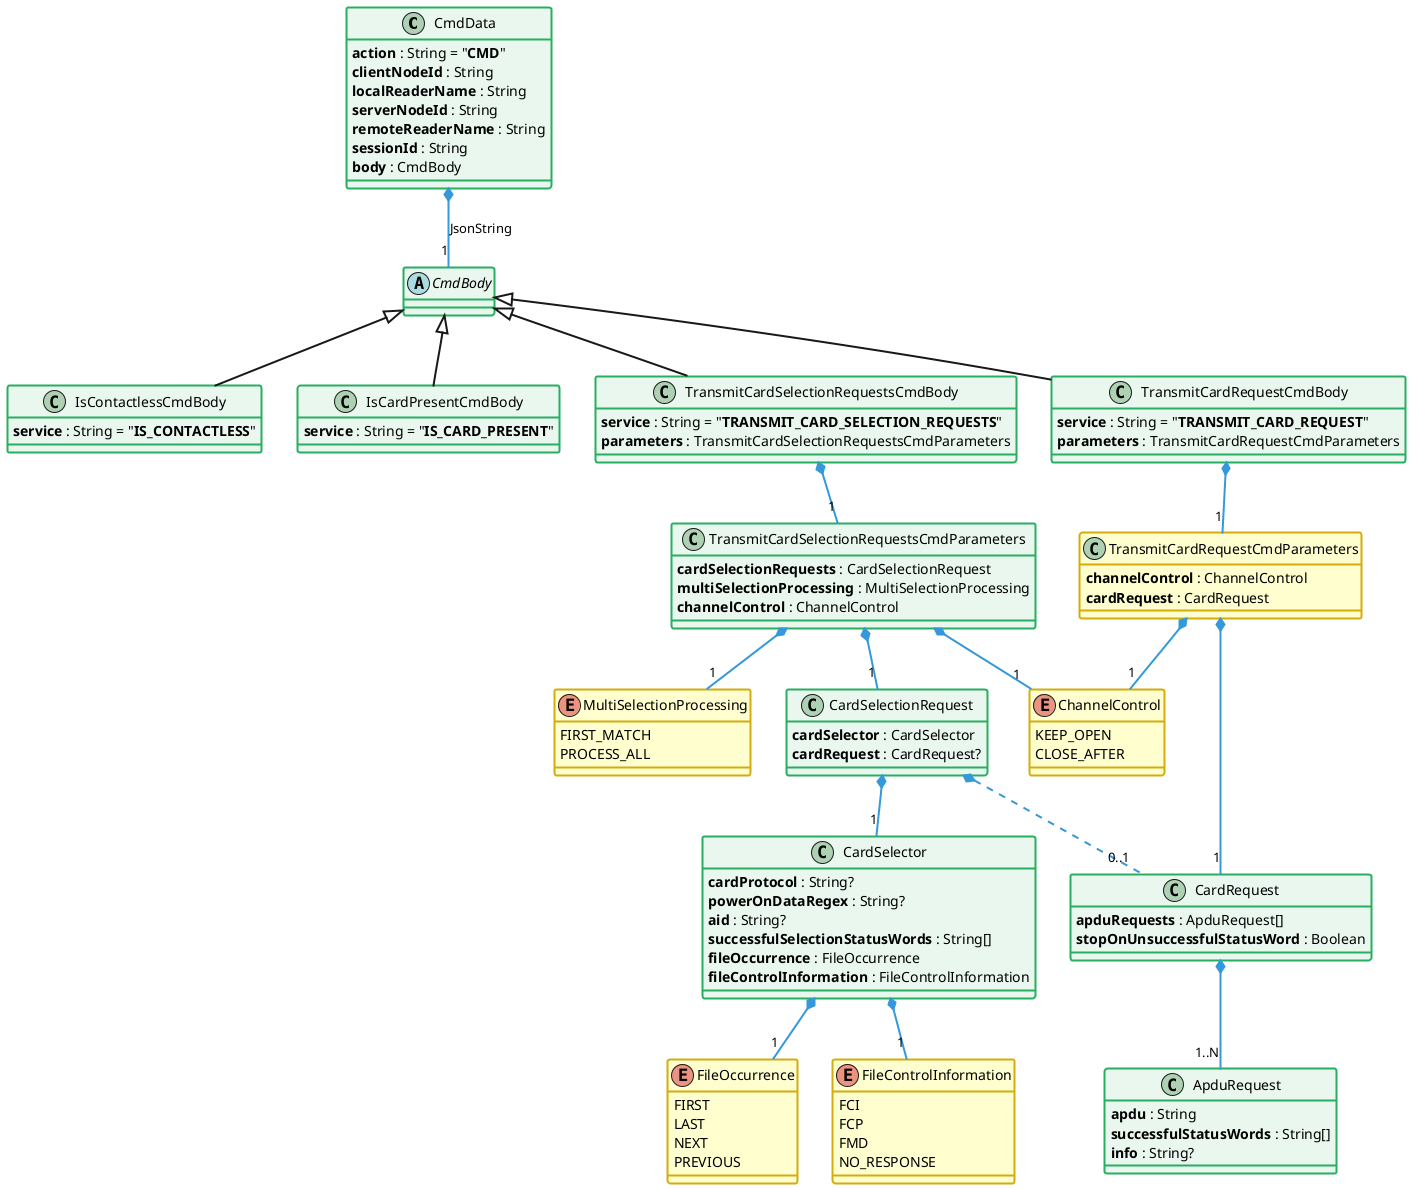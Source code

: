 @startuml
'title
'    Keyple Distributed JSON API
'    compliant with "keyple-service-java-lib" version 2.1.4
'    CMD (2023-03-22)
'end title

' == THEME ==

'Couleurs issues de : https://htmlcolorcodes.com/fr/tableau-de-couleur/tableau-de-couleur-design-plat/
!define C_GREY1 F8F9F9
!define C_GREY2 F2F3F4
!define C_GREY3 E5E7E9
!define C_GREY4 D7DBDD
!define C_GREY5 CACFD2
!define C_GREY6 BDC3C7
!define C_LINK 3498DB
!define C_USE 27AE60

' -- Styles that don't work with new version of plantuml --
skinparam stereotypeABorderColor #A9DCDF
skinparam stereotypeIBorderColor #B4A7E5
skinparam stereotypeCBorderColor #ADD1B2
skinparam stereotypeEBorderColor #EB93DF
' -- END --

skinparam ClassBorderThickness 2
skinparam ArrowThickness 2

' Yellow
skinparam ClassBackgroundColor #FEFECE
skinparam ClassBorderColor #D4AC0D
' Red
skinparam ClassBackgroundColor<<red>> #FDEDEC
skinparam ClassBorderColor<<red>> #E74C3C
hide <<red>> stereotype
' Purple
skinparam ClassBackgroundColor<<purple>> #F4ECF7
skinparam ClassBorderColor<<purple>> #8E44AD
hide <<purple>> stereotype
' blue
skinparam ClassBackgroundColor<<blue>> #EBF5FB
skinparam ClassBorderColor<<blue>> #3498DB
hide <<blue>> stereotype
' Green
skinparam ClassBackgroundColor<<green>> #E9F7EF
skinparam ClassBorderColor<<green>> #27AE60
hide <<green>> stereotype
' Grey
skinparam ClassBackgroundColor<<grey>> #EAECEE
skinparam ClassBorderColor<<grey>> #2C3E50
hide <<grey>> stereotype

' == CONTENT ==

' CMD
class CmdData {
    **action** : String = "**CMD**"
    **clientNodeId** : String
    **localReaderName** : String
    **serverNodeId** : String
    **remoteReaderName** : String
    **sessionId** : String
    **body** : CmdBody
}
abstract class CmdBody {
}

' IS_CONTACTLESS (CMD) ==> NOP
class IsContactlessCmdBody extends CmdBody {
    **service** : String = "**IS_CONTACTLESS**"
}

' IS_CARD_PRESENT (CMD) ==> NOP
class IsCardPresentCmdBody extends CmdBody {
    **service** : String = "**IS_CARD_PRESENT**"
}

' TRANSMIT_CARD_SELECTION_REQUESTS (CMD)
class TransmitCardSelectionRequestsCmdBody extends CmdBody {
    **service** : String = "**TRANSMIT_CARD_SELECTION_REQUESTS**"
    **parameters** : TransmitCardSelectionRequestsCmdParameters
}
class TransmitCardSelectionRequestsCmdParameters {
    **cardSelectionRequests** : CardSelectionRequest
    **multiSelectionProcessing** : MultiSelectionProcessing
    **channelControl** : ChannelControl
}
enum MultiSelectionProcessing {
    FIRST_MATCH
    PROCESS_ALL
}
class CardSelectionRequest {
    **cardSelector** : CardSelector
    **cardRequest** : CardRequest?
}
class CardSelector {
    **cardProtocol** : String?
    **powerOnDataRegex** : String?
    **aid** : String?
    **successfulSelectionStatusWords** : String[]
    **fileOccurrence** : FileOccurrence
    **fileControlInformation** : FileControlInformation
}
enum FileOccurrence {
    FIRST
    LAST
    NEXT
    PREVIOUS
}
enum FileControlInformation {
    FCI
    FCP
    FMD
    NO_RESPONSE
}
class CardRequest {
    **apduRequests** : ApduRequest[]
    **stopOnUnsuccessfulStatusWord** : Boolean
}
class ApduRequest {
    **apdu** : String
    **successfulStatusWords** : String[]
    **info** : String?
}
enum ChannelControl {
    KEEP_OPEN
    CLOSE_AFTER
}

' TRANSMIT_CARD_REQUEST (CMD)
class TransmitCardRequestCmdBody extends CmdBody {
    **service** : String = "**TRANSMIT_CARD_REQUEST**"
    **parameters** : TransmitCardRequestCmdParameters
}
class TransmitCardRequestCmdParameters {
    **channelControl** : ChannelControl
    **cardRequest** : CardRequest
}

' Associations

CmdData *-- "1" CmdBody #C_LINK : JsonString

TransmitCardSelectionRequestsCmdBody *-- "1" TransmitCardSelectionRequestsCmdParameters #C_LINK

TransmitCardSelectionRequestsCmdParameters *-- "1" CardSelectionRequest #C_LINK
TransmitCardSelectionRequestsCmdParameters *-- "1" MultiSelectionProcessing #C_LINK
TransmitCardSelectionRequestsCmdParameters *-- "1" ChannelControl #C_LINK

CardSelectionRequest *-- "1" CardSelector #C_LINK
CardSelectionRequest *.. "0..1" CardRequest #C_LINK

CardSelector *-- "1" FileOccurrence #C_LINK
CardSelector *-- "1" FileControlInformation #C_LINK

CardRequest *-- "1..N" ApduRequest #C_LINK

TransmitCardRequestCmdBody *-- "1" TransmitCardRequestCmdParameters #C_LINK

TransmitCardRequestCmdParameters *-- "1" ChannelControl #C_LINK
TransmitCardRequestCmdParameters *-- "1" CardRequest #C_LINK

' == LAYOUT ==

' == STYLE ==

' CMD
class CmdData <<green>>
abstract class CmdBody <<green>>

' TRANSMIT_CARD_SELECTION_REQUESTS (CMD)
class TransmitCardSelectionRequestsCmdBody <<green>>
class TransmitCardSelectionRequestsCmdParameters <<green>>
class CardSelectionRequest <<green>>
class CardSelector <<green>>
class CardRequest <<green>>
class ApduRequest <<green>>

' TRANSMIT_CARD_REQUEST (CMD)
class TransmitCardRequestCmdBody <<green>>

' IS_CARD_PRESENT (CMD) ==> NOP
class IsCardPresentCmdBody <<green>>

' IS_CONTACTLESS (CMD) ==> NOP
class IsContactlessCmdBody <<green>>

@enduml